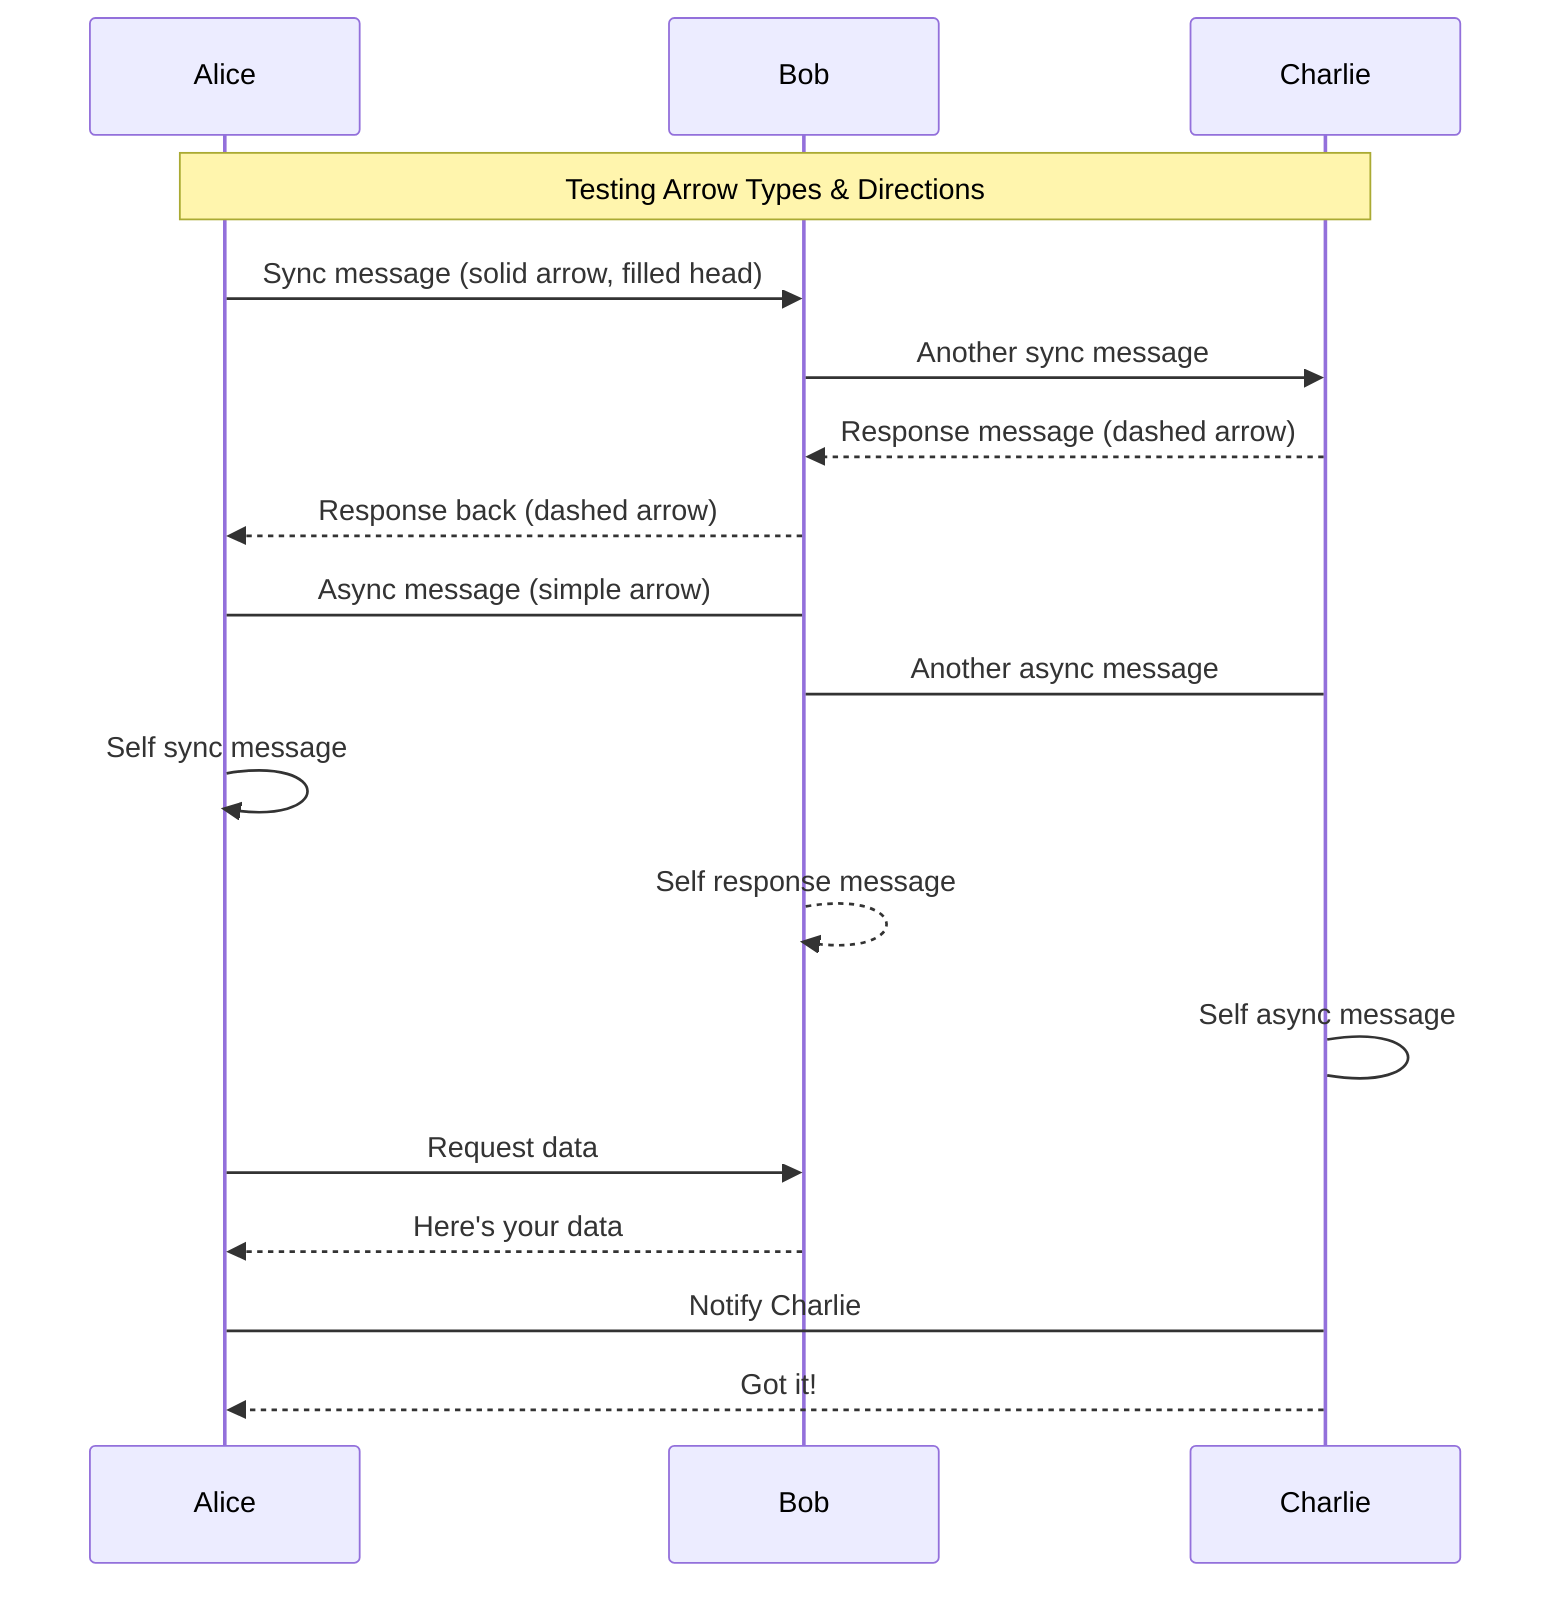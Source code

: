 sequenceDiagram
    participant A as Alice
    participant B as Bob
    participant C as Charlie

    %% Test different arrow types
    Note over A, C: Testing Arrow Types & Directions

    %% Sync arrows (->>)
    A->>B: Sync message (solid arrow, filled head)
    B->>C: Another sync message

    %% Response arrows (-->>)
    C-->>B: Response message (dashed arrow)
    B-->>A: Response back (dashed arrow)

    %% Async arrows (->)
    A->B: Async message (simple arrow)
    B->C: Another async message

    %% Self messages
    A->>A: Self sync message
    B-->>B: Self response message
    C->C: Self async message

    %% Mixed flow
    A->>B: Request data
    B-->>A: Here's your data
    A->C: Notify Charlie
    C-->>A: Got it!